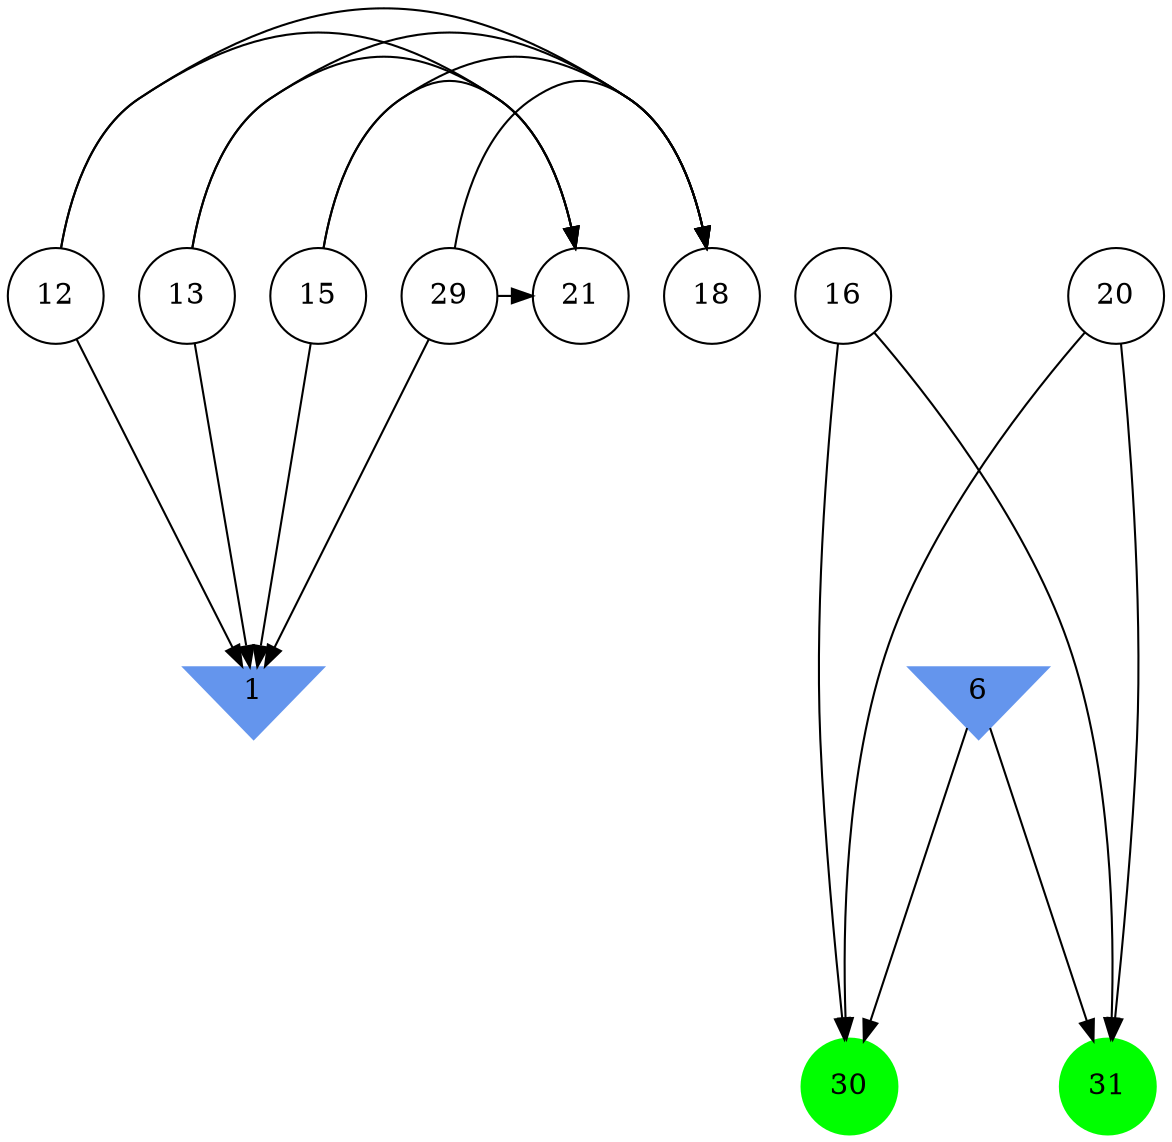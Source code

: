 digraph brain {
	ranksep=2.0;
	1 [shape=invtriangle,style=filled,color=cornflowerblue];
	6 [shape=invtriangle,style=filled,color=cornflowerblue];
	12 [shape=circle,color=black];
	13 [shape=circle,color=black];
	15 [shape=circle,color=black];
	16 [shape=circle,color=black];
	18 [shape=circle,color=black];
	20 [shape=circle,color=black];
	21 [shape=circle,color=black];
	29 [shape=circle,color=black];
	30 [shape=circle,style=filled,color=green];
	31 [shape=circle,style=filled,color=green];
	12	->	18;
	12	->	21;
	12	->	1;
	29	->	18;
	29	->	21;
	29	->	1;
	15	->	18;
	15	->	21;
	15	->	1;
	13	->	18;
	13	->	21;
	13	->	1;
	6	->	31;
	6	->	30;
	20	->	31;
	20	->	30;
	16	->	31;
	16	->	30;
	{ rank=same; 1; 6; }
	{ rank=same; 12; 13; 15; 16; 18; 20; 21; 29; }
	{ rank=same; 30; 31; }
}
